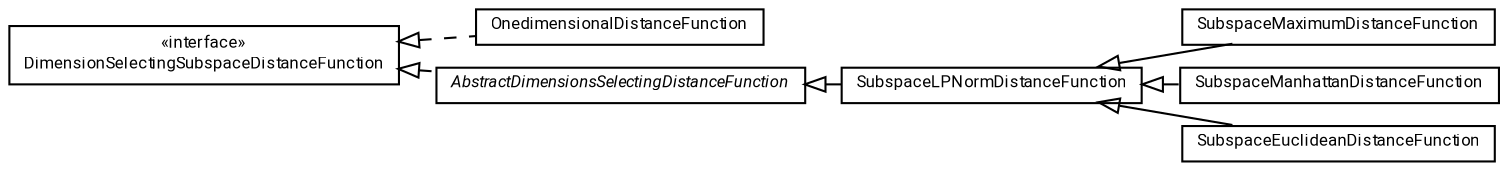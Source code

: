 #!/usr/local/bin/dot
#
# Class diagram 
# Generated by UMLGraph version R5_7_2-60-g0e99a6 (http://www.spinellis.gr/umlgraph/)
#

digraph G {
	graph [fontnames="svg"]
	edge [fontname="Roboto",fontsize=7,labelfontname="Roboto",labelfontsize=7,color="black"];
	node [fontname="Roboto",fontcolor="black",fontsize=8,shape=plaintext,margin=0,width=0,height=0];
	nodesep=0.15;
	ranksep=0.25;
	rankdir=LR;
	// de.lmu.ifi.dbs.elki.distance.distancefunction.subspace.SubspaceLPNormDistanceFunction
	c436299 [label=<<table title="de.lmu.ifi.dbs.elki.distance.distancefunction.subspace.SubspaceLPNormDistanceFunction" border="0" cellborder="1" cellspacing="0" cellpadding="2" href="SubspaceLPNormDistanceFunction.html" target="_parent">
		<tr><td><table border="0" cellspacing="0" cellpadding="1">
		<tr><td align="center" balign="center"> <font face="Roboto">SubspaceLPNormDistanceFunction</font> </td></tr>
		</table></td></tr>
		</table>>, URL="SubspaceLPNormDistanceFunction.html"];
	// de.lmu.ifi.dbs.elki.distance.distancefunction.subspace.SubspaceMaximumDistanceFunction
	c436301 [label=<<table title="de.lmu.ifi.dbs.elki.distance.distancefunction.subspace.SubspaceMaximumDistanceFunction" border="0" cellborder="1" cellspacing="0" cellpadding="2" href="SubspaceMaximumDistanceFunction.html" target="_parent">
		<tr><td><table border="0" cellspacing="0" cellpadding="1">
		<tr><td align="center" balign="center"> <font face="Roboto">SubspaceMaximumDistanceFunction</font> </td></tr>
		</table></td></tr>
		</table>>, URL="SubspaceMaximumDistanceFunction.html"];
	// de.lmu.ifi.dbs.elki.distance.distancefunction.subspace.DimensionSelectingSubspaceDistanceFunction<O>
	c436303 [label=<<table title="de.lmu.ifi.dbs.elki.distance.distancefunction.subspace.DimensionSelectingSubspaceDistanceFunction" border="0" cellborder="1" cellspacing="0" cellpadding="2" href="DimensionSelectingSubspaceDistanceFunction.html" target="_parent">
		<tr><td><table border="0" cellspacing="0" cellpadding="1">
		<tr><td align="center" balign="center"> &#171;interface&#187; </td></tr>
		<tr><td align="center" balign="center"> <font face="Roboto">DimensionSelectingSubspaceDistanceFunction</font> </td></tr>
		</table></td></tr>
		</table>>, URL="DimensionSelectingSubspaceDistanceFunction.html"];
	// de.lmu.ifi.dbs.elki.distance.distancefunction.subspace.OnedimensionalDistanceFunction
	c436304 [label=<<table title="de.lmu.ifi.dbs.elki.distance.distancefunction.subspace.OnedimensionalDistanceFunction" border="0" cellborder="1" cellspacing="0" cellpadding="2" href="OnedimensionalDistanceFunction.html" target="_parent">
		<tr><td><table border="0" cellspacing="0" cellpadding="1">
		<tr><td align="center" balign="center"> <font face="Roboto">OnedimensionalDistanceFunction</font> </td></tr>
		</table></td></tr>
		</table>>, URL="OnedimensionalDistanceFunction.html"];
	// de.lmu.ifi.dbs.elki.distance.distancefunction.subspace.SubspaceManhattanDistanceFunction
	c436306 [label=<<table title="de.lmu.ifi.dbs.elki.distance.distancefunction.subspace.SubspaceManhattanDistanceFunction" border="0" cellborder="1" cellspacing="0" cellpadding="2" href="SubspaceManhattanDistanceFunction.html" target="_parent">
		<tr><td><table border="0" cellspacing="0" cellpadding="1">
		<tr><td align="center" balign="center"> <font face="Roboto">SubspaceManhattanDistanceFunction</font> </td></tr>
		</table></td></tr>
		</table>>, URL="SubspaceManhattanDistanceFunction.html"];
	// de.lmu.ifi.dbs.elki.distance.distancefunction.subspace.SubspaceEuclideanDistanceFunction
	c436308 [label=<<table title="de.lmu.ifi.dbs.elki.distance.distancefunction.subspace.SubspaceEuclideanDistanceFunction" border="0" cellborder="1" cellspacing="0" cellpadding="2" href="SubspaceEuclideanDistanceFunction.html" target="_parent">
		<tr><td><table border="0" cellspacing="0" cellpadding="1">
		<tr><td align="center" balign="center"> <font face="Roboto">SubspaceEuclideanDistanceFunction</font> </td></tr>
		</table></td></tr>
		</table>>, URL="SubspaceEuclideanDistanceFunction.html"];
	// de.lmu.ifi.dbs.elki.distance.distancefunction.subspace.AbstractDimensionsSelectingDistanceFunction<V extends de.lmu.ifi.dbs.elki.data.FeatureVector<?>>
	c436310 [label=<<table title="de.lmu.ifi.dbs.elki.distance.distancefunction.subspace.AbstractDimensionsSelectingDistanceFunction" border="0" cellborder="1" cellspacing="0" cellpadding="2" href="AbstractDimensionsSelectingDistanceFunction.html" target="_parent">
		<tr><td><table border="0" cellspacing="0" cellpadding="1">
		<tr><td align="center" balign="center"> <font face="Roboto"><i>AbstractDimensionsSelectingDistanceFunction</i></font> </td></tr>
		</table></td></tr>
		</table>>, URL="AbstractDimensionsSelectingDistanceFunction.html"];
	// de.lmu.ifi.dbs.elki.distance.distancefunction.subspace.SubspaceLPNormDistanceFunction extends de.lmu.ifi.dbs.elki.distance.distancefunction.subspace.AbstractDimensionsSelectingDistanceFunction<V extends de.lmu.ifi.dbs.elki.data.FeatureVector<?>>
	c436310 -> c436299 [arrowtail=empty,dir=back,weight=10];
	// de.lmu.ifi.dbs.elki.distance.distancefunction.subspace.SubspaceMaximumDistanceFunction extends de.lmu.ifi.dbs.elki.distance.distancefunction.subspace.SubspaceLPNormDistanceFunction
	c436299 -> c436301 [arrowtail=empty,dir=back,weight=10];
	// de.lmu.ifi.dbs.elki.distance.distancefunction.subspace.OnedimensionalDistanceFunction implements de.lmu.ifi.dbs.elki.distance.distancefunction.subspace.DimensionSelectingSubspaceDistanceFunction<O>
	c436303 -> c436304 [arrowtail=empty,style=dashed,dir=back,weight=9];
	// de.lmu.ifi.dbs.elki.distance.distancefunction.subspace.SubspaceManhattanDistanceFunction extends de.lmu.ifi.dbs.elki.distance.distancefunction.subspace.SubspaceLPNormDistanceFunction
	c436299 -> c436306 [arrowtail=empty,dir=back,weight=10];
	// de.lmu.ifi.dbs.elki.distance.distancefunction.subspace.SubspaceEuclideanDistanceFunction extends de.lmu.ifi.dbs.elki.distance.distancefunction.subspace.SubspaceLPNormDistanceFunction
	c436299 -> c436308 [arrowtail=empty,dir=back,weight=10];
	// de.lmu.ifi.dbs.elki.distance.distancefunction.subspace.AbstractDimensionsSelectingDistanceFunction<V extends de.lmu.ifi.dbs.elki.data.FeatureVector<?>> implements de.lmu.ifi.dbs.elki.distance.distancefunction.subspace.DimensionSelectingSubspaceDistanceFunction<O>
	c436303 -> c436310 [arrowtail=empty,style=dashed,dir=back,weight=9];
}

